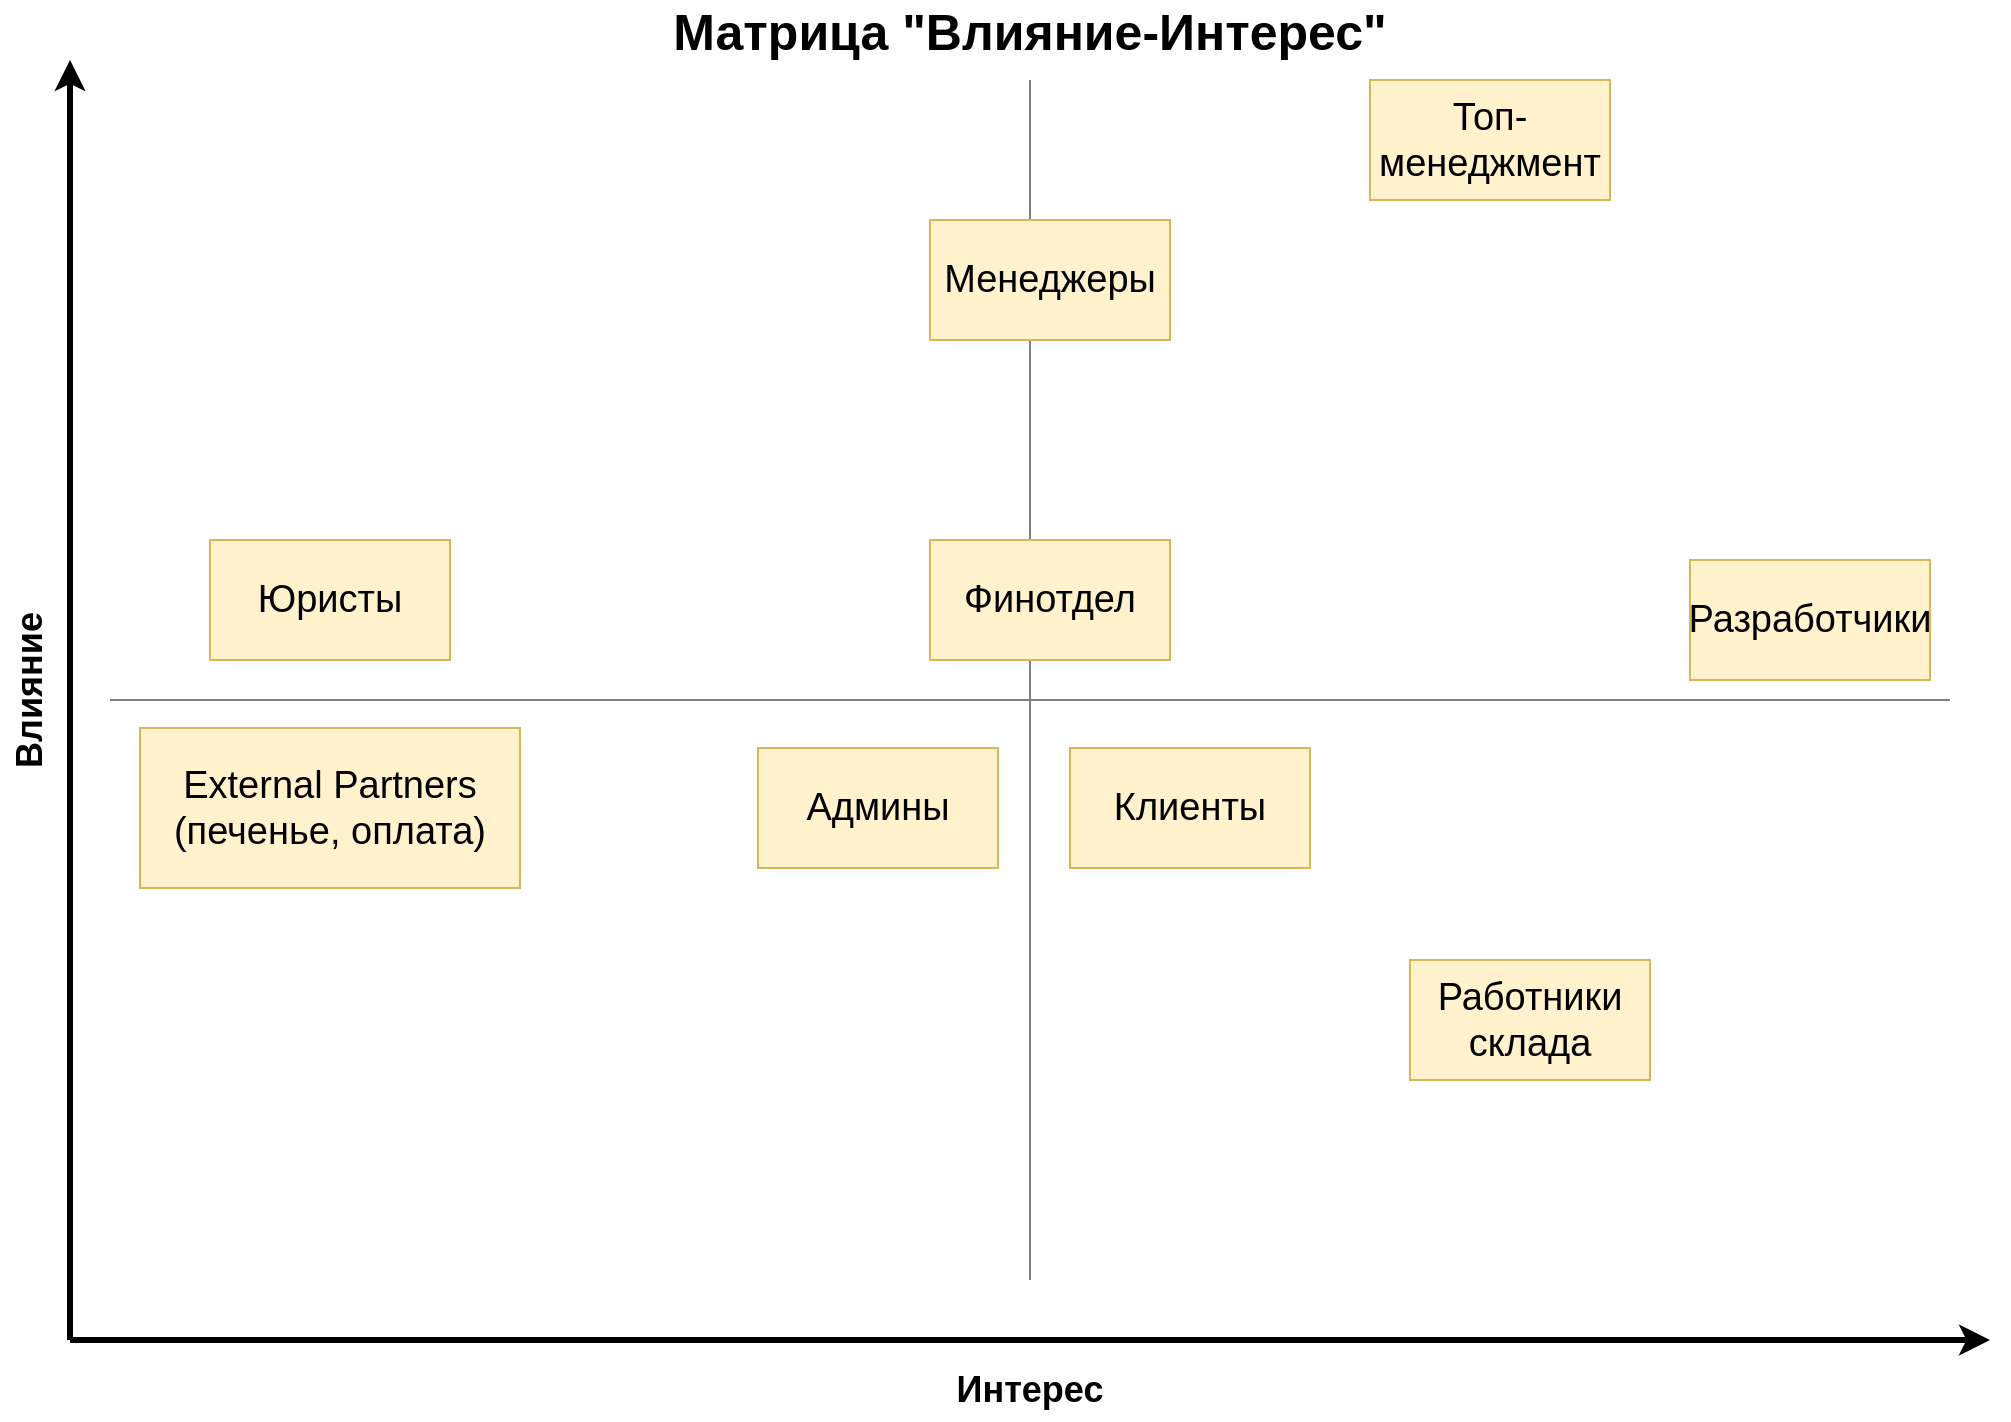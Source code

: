 <mxfile version="24.6.1" type="device">
  <diagram name="Page-1" id="LtuptiencPaZIeM5d5Lo">
    <mxGraphModel dx="1477" dy="799" grid="1" gridSize="10" guides="1" tooltips="1" connect="1" arrows="1" fold="1" page="1" pageScale="1" pageWidth="1169" pageHeight="827" math="0" shadow="0">
      <root>
        <mxCell id="0" />
        <mxCell id="1" parent="0" />
        <mxCell id="r4zgB9ZHkj-7jfiw-rWC-4" value="" style="endArrow=classic;html=1;rounded=0;strokeWidth=3;" edge="1" parent="1">
          <mxGeometry width="50" height="50" relative="1" as="geometry">
            <mxPoint x="120" y="680" as="sourcePoint" />
            <mxPoint x="120" y="40" as="targetPoint" />
          </mxGeometry>
        </mxCell>
        <mxCell id="r4zgB9ZHkj-7jfiw-rWC-5" value="" style="endArrow=classic;html=1;rounded=0;strokeWidth=3;" edge="1" parent="1">
          <mxGeometry width="50" height="50" relative="1" as="geometry">
            <mxPoint x="120" y="680" as="sourcePoint" />
            <mxPoint x="1080" y="680" as="targetPoint" />
          </mxGeometry>
        </mxCell>
        <mxCell id="r4zgB9ZHkj-7jfiw-rWC-6" value="" style="endArrow=none;html=1;rounded=0;strokeColor=#808080;" edge="1" parent="1">
          <mxGeometry width="50" height="50" relative="1" as="geometry">
            <mxPoint x="600" y="50" as="sourcePoint" />
            <mxPoint x="600" y="650" as="targetPoint" />
          </mxGeometry>
        </mxCell>
        <mxCell id="r4zgB9ZHkj-7jfiw-rWC-8" value="&lt;font style=&quot;font-size: 18px;&quot;&gt;&lt;b&gt;Интерес&lt;/b&gt;&lt;/font&gt;" style="text;html=1;align=center;verticalAlign=middle;whiteSpace=wrap;rounded=0;" vertex="1" parent="1">
          <mxGeometry x="570" y="690" width="60" height="30" as="geometry" />
        </mxCell>
        <mxCell id="r4zgB9ZHkj-7jfiw-rWC-11" value="&lt;font style=&quot;font-size: 18px;&quot;&gt;&lt;b&gt;Влияние&lt;/b&gt;&lt;/font&gt;" style="text;html=1;align=center;verticalAlign=middle;whiteSpace=wrap;rounded=0;rotation=-90;" vertex="1" parent="1">
          <mxGeometry x="70" y="340" width="60" height="30" as="geometry" />
        </mxCell>
        <mxCell id="r4zgB9ZHkj-7jfiw-rWC-12" value="&lt;font style=&quot;font-size: 25px;&quot;&gt;&lt;b&gt;Матрица &quot;Влияние-Интерес&quot;&lt;/b&gt;&lt;/font&gt;" style="text;html=1;align=center;verticalAlign=middle;whiteSpace=wrap;rounded=0;" vertex="1" parent="1">
          <mxGeometry x="310" y="10" width="580" height="30" as="geometry" />
        </mxCell>
        <mxCell id="r4zgB9ZHkj-7jfiw-rWC-19" value="" style="endArrow=none;html=1;rounded=0;strokeColor=#808080;" edge="1" parent="1">
          <mxGeometry width="50" height="50" relative="1" as="geometry">
            <mxPoint x="140" y="360" as="sourcePoint" />
            <mxPoint x="1060" y="360" as="targetPoint" />
          </mxGeometry>
        </mxCell>
        <mxCell id="r4zgB9ZHkj-7jfiw-rWC-1" value="Stakeholders" parent="0" />
        <mxCell id="r4zgB9ZHkj-7jfiw-rWC-13" value="&lt;font style=&quot;font-size: 19px;&quot;&gt;Топ-менеджмент&lt;/font&gt;" style="rounded=0;whiteSpace=wrap;html=1;fillColor=#fff2cc;strokeColor=#d6b656;" vertex="1" parent="r4zgB9ZHkj-7jfiw-rWC-1">
          <mxGeometry x="770" y="50" width="120" height="60" as="geometry" />
        </mxCell>
        <mxCell id="r4zgB9ZHkj-7jfiw-rWC-20" value="&lt;font style=&quot;font-size: 19px;&quot;&gt;Админы&lt;/font&gt;" style="rounded=0;whiteSpace=wrap;html=1;fillColor=#fff2cc;strokeColor=#d6b656;" vertex="1" parent="r4zgB9ZHkj-7jfiw-rWC-1">
          <mxGeometry x="464" y="384" width="120" height="60" as="geometry" />
        </mxCell>
        <mxCell id="r4zgB9ZHkj-7jfiw-rWC-21" value="&lt;font style=&quot;font-size: 19px;&quot;&gt;Юристы&lt;/font&gt;" style="rounded=0;whiteSpace=wrap;html=1;fillColor=#fff2cc;strokeColor=#d6b656;" vertex="1" parent="r4zgB9ZHkj-7jfiw-rWC-1">
          <mxGeometry x="190" y="280" width="120" height="60" as="geometry" />
        </mxCell>
        <mxCell id="r4zgB9ZHkj-7jfiw-rWC-22" value="&lt;font style=&quot;font-size: 19px;&quot;&gt;Клиенты&lt;/font&gt;" style="rounded=0;whiteSpace=wrap;html=1;fillColor=#fff2cc;strokeColor=#d6b656;" vertex="1" parent="r4zgB9ZHkj-7jfiw-rWC-1">
          <mxGeometry x="620" y="384" width="120" height="60" as="geometry" />
        </mxCell>
        <mxCell id="r4zgB9ZHkj-7jfiw-rWC-23" value="&lt;font style=&quot;font-size: 19px;&quot;&gt;External Partners (печенье, оплата)&lt;/font&gt;" style="rounded=0;whiteSpace=wrap;html=1;fillColor=#fff2cc;strokeColor=#d6b656;" vertex="1" parent="r4zgB9ZHkj-7jfiw-rWC-1">
          <mxGeometry x="155" y="374" width="190" height="80" as="geometry" />
        </mxCell>
        <mxCell id="r4zgB9ZHkj-7jfiw-rWC-24" value="&lt;font style=&quot;font-size: 19px;&quot;&gt;Менеджеры&lt;/font&gt;" style="rounded=0;whiteSpace=wrap;html=1;fillColor=#fff2cc;strokeColor=#d6b656;" vertex="1" parent="r4zgB9ZHkj-7jfiw-rWC-1">
          <mxGeometry x="550" y="120" width="120" height="60" as="geometry" />
        </mxCell>
        <mxCell id="r4zgB9ZHkj-7jfiw-rWC-25" value="&lt;font style=&quot;font-size: 19px;&quot;&gt;Финотдел&lt;/font&gt;" style="rounded=0;whiteSpace=wrap;html=1;fillColor=#fff2cc;strokeColor=#d6b656;" vertex="1" parent="r4zgB9ZHkj-7jfiw-rWC-1">
          <mxGeometry x="550" y="280" width="120" height="60" as="geometry" />
        </mxCell>
        <mxCell id="r4zgB9ZHkj-7jfiw-rWC-26" value="&lt;font style=&quot;font-size: 19px;&quot;&gt;Разработчики&lt;/font&gt;" style="rounded=0;whiteSpace=wrap;html=1;fillColor=#fff2cc;strokeColor=#d6b656;" vertex="1" parent="r4zgB9ZHkj-7jfiw-rWC-1">
          <mxGeometry x="930" y="290" width="120" height="60" as="geometry" />
        </mxCell>
        <mxCell id="r4zgB9ZHkj-7jfiw-rWC-27" value="&lt;span style=&quot;font-size: 19px;&quot;&gt;Работники склада&lt;/span&gt;" style="rounded=0;whiteSpace=wrap;html=1;fillColor=#fff2cc;strokeColor=#d6b656;" vertex="1" parent="r4zgB9ZHkj-7jfiw-rWC-1">
          <mxGeometry x="790" y="490" width="120" height="60" as="geometry" />
        </mxCell>
      </root>
    </mxGraphModel>
  </diagram>
</mxfile>
